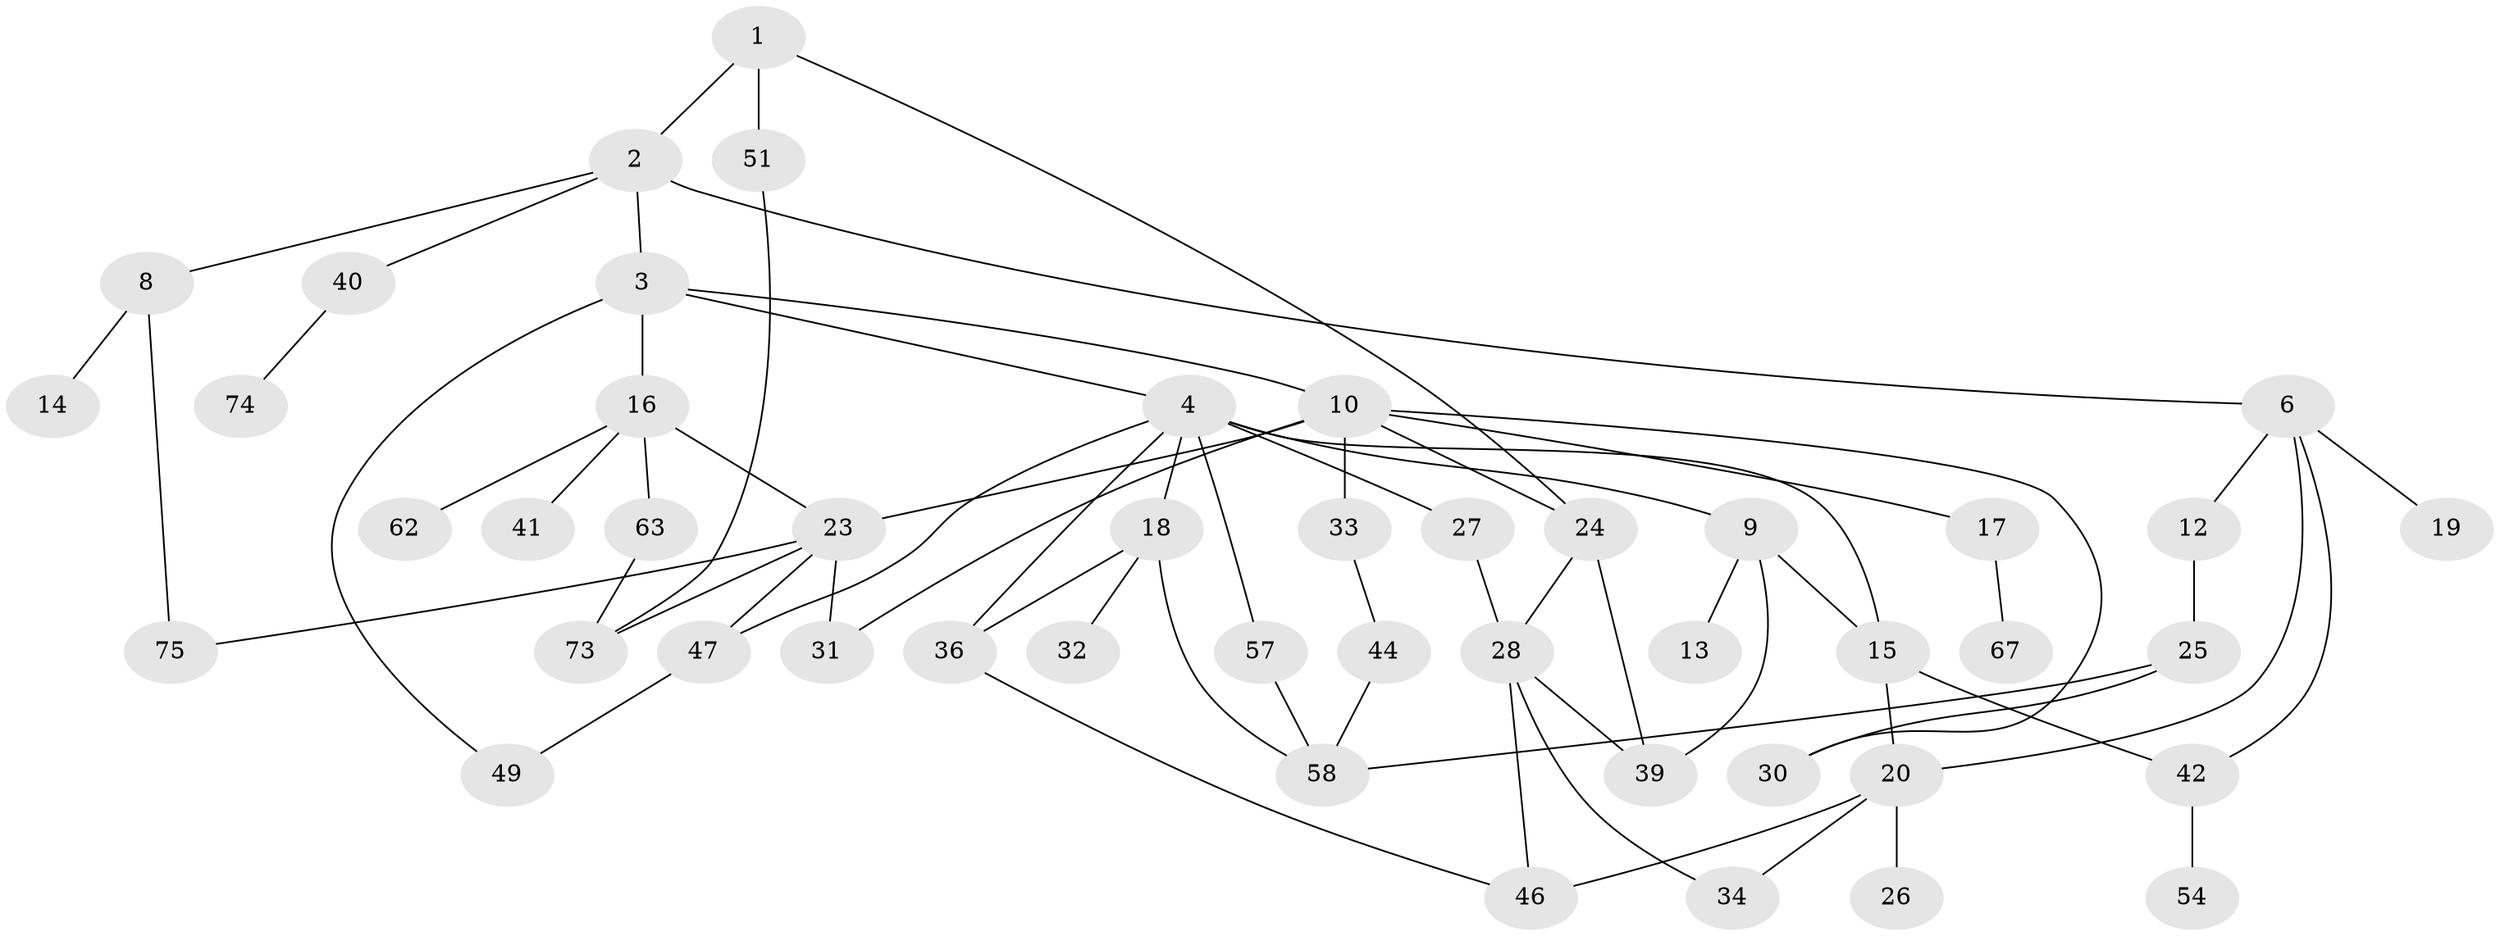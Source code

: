 // Generated by graph-tools (version 1.1) at 2025/23/03/03/25 07:23:34]
// undirected, 47 vertices, 68 edges
graph export_dot {
graph [start="1"]
  node [color=gray90,style=filled];
  1 [super="+56"];
  2 [super="+38"];
  3 [super="+7"];
  4 [super="+5"];
  6 [super="+11"];
  8;
  9 [super="+43"];
  10 [super="+21"];
  12 [super="+37"];
  13 [super="+72"];
  14 [super="+55"];
  15 [super="+35"];
  16 [super="+52"];
  17 [super="+53"];
  18 [super="+59"];
  19;
  20 [super="+22"];
  23 [super="+71"];
  24 [super="+60"];
  25 [super="+29"];
  26;
  27;
  28 [super="+70"];
  30 [super="+69"];
  31;
  32;
  33;
  34;
  36 [super="+66"];
  39;
  40;
  41;
  42 [super="+45"];
  44 [super="+61"];
  46 [super="+50"];
  47 [super="+48"];
  49;
  51;
  54;
  57 [super="+65"];
  58 [super="+68"];
  62;
  63 [super="+64"];
  67;
  73;
  74;
  75;
  1 -- 2;
  1 -- 51;
  1 -- 24;
  2 -- 3;
  2 -- 6;
  2 -- 8;
  2 -- 40;
  3 -- 4;
  3 -- 16;
  3 -- 49;
  3 -- 10;
  4 -- 27;
  4 -- 47;
  4 -- 18;
  4 -- 36;
  4 -- 9;
  4 -- 57;
  4 -- 15;
  6 -- 12;
  6 -- 20;
  6 -- 42;
  6 -- 19;
  8 -- 14;
  8 -- 75;
  9 -- 13;
  9 -- 15;
  9 -- 39;
  10 -- 17;
  10 -- 23;
  10 -- 33;
  10 -- 24;
  10 -- 30;
  10 -- 31;
  12 -- 25;
  15 -- 20;
  15 -- 42;
  16 -- 41;
  16 -- 63;
  16 -- 23;
  16 -- 62;
  17 -- 67;
  18 -- 32;
  18 -- 36;
  18 -- 58;
  20 -- 26;
  20 -- 46 [weight=2];
  20 -- 34;
  23 -- 75;
  23 -- 31;
  23 -- 73;
  23 -- 47;
  24 -- 28;
  24 -- 39;
  25 -- 30;
  25 -- 58;
  27 -- 28;
  28 -- 34;
  28 -- 39;
  28 -- 46;
  33 -- 44;
  36 -- 46;
  40 -- 74;
  42 -- 54;
  44 -- 58;
  47 -- 49;
  51 -- 73;
  57 -- 58;
  63 -- 73;
}
